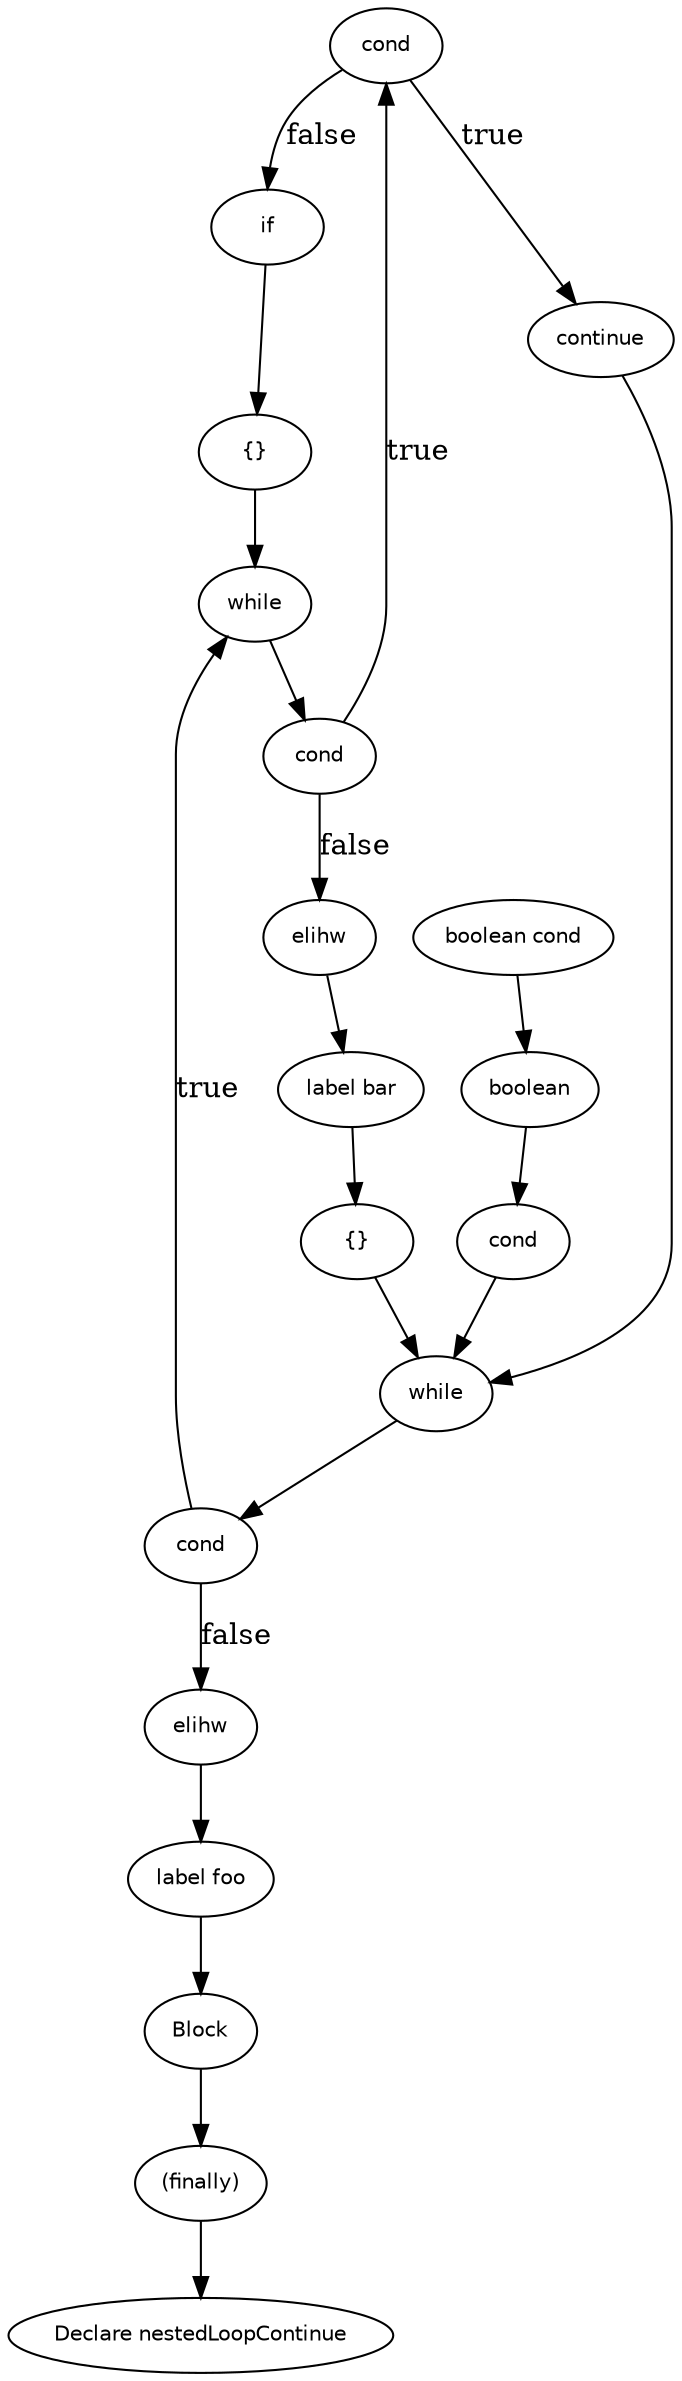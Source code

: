 digraph nestedLoopContinue {
  19 [
    label = cond,
    fontname = Helvetica,
    fontsize = 10
  ];
  18 [
    label = if,
    fontname = Helvetica,
    fontsize = 10
  ];
  17 [
    label = "{}",
    fontname = Helvetica,
    fontsize = 10
  ];
  16 [
    label = cond,
    fontname = Helvetica,
    fontsize = 10
  ];
  15 [
    label = elihw,
    fontname = Helvetica,
    fontsize = 10
  ];
  14 [
    label = while,
    fontname = Helvetica,
    fontsize = 10
  ];
  12 [
    label = "label bar",
    fontname = Helvetica,
    fontsize = 10
  ];
  11 [
    label = "{}",
    fontname = Helvetica,
    fontsize = 10
  ];
  10 [
    label = cond,
    fontname = Helvetica,
    fontsize = 10
  ];
  9 [
    label = elihw,
    fontname = Helvetica,
    fontsize = 10
  ];
  8 [
    label = while,
    fontname = Helvetica,
    fontsize = 10
  ];
  6 [
    label = "label foo",
    fontname = Helvetica,
    fontsize = 10
  ];
  5 [
    label = cond,
    fontname = Helvetica,
    fontsize = 10
  ];
  4 [
    label = boolean,
    fontname = Helvetica,
    fontsize = 10
  ];
  3 [
    label = "boolean cond",
    fontname = Helvetica,
    fontsize = 10
  ];
  2 [
    label = "(finally)",
    fontname = Helvetica,
    fontsize = 10
  ];
  22 [
    label = Block,
    fontname = Helvetica,
    fontsize = 10
  ];
  0 [
    label = "Declare nestedLoopContinue",
    fontname = Helvetica,
    fontsize = 10
  ];
  20 [
    label = continue,
    fontname = Helvetica,
    fontsize = 10
  ];
  18 -> 17 [
    label = ""
  ];
  19 -> 18 [
    label = false
  ];
  3 -> 4 [
    label = ""
  ];
  2 -> 0 [
    label = ""
  ];
  22 -> 2 [
    label = ""
  ];
  6 -> 22 [
    label = ""
  ];
  15 -> 12 [
    label = ""
  ];
  9 -> 6 [
    label = ""
  ];
  5 -> 8 [
    label = ""
  ];
  19 -> 20 [
    label = true
  ];
  16 -> 15 [
    label = false
  ];
  4 -> 5 [
    label = ""
  ];
  20 -> 8 [
    label = ""
  ];
  16 -> 19 [
    label = true
  ];
  14 -> 16 [
    label = ""
  ];
  11 -> 8 [
    label = ""
  ];
  10 -> 14 [
    label = true
  ];
  12 -> 11 [
    label = ""
  ];
  8 -> 10 [
    label = ""
  ];
  10 -> 9 [
    label = false
  ];
  17 -> 14 [
    label = ""
  ];
}
